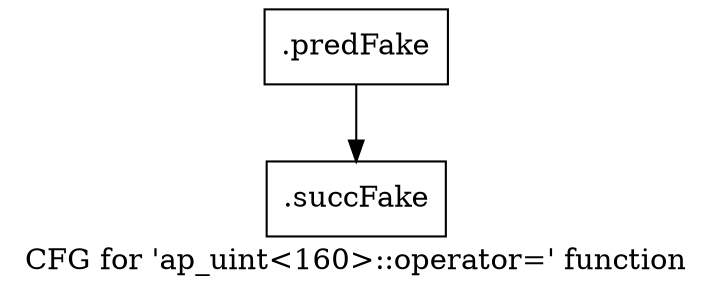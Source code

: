digraph "CFG for 'ap_uint\<160\>::operator=' function" {
	label="CFG for 'ap_uint\<160\>::operator=' function";

	Node0x58b8a30 [shape=record,filename="",linenumber="",label="{.predFake}"];
	Node0x58b8a30 -> Node0x5091d60[ callList="" memoryops="" filename="/mnt/xilinx/Vitis_HLS/2021.2/include/ap_int.h" execusionnum="1"];
	Node0x5091d60 [shape=record,filename="/mnt/xilinx/Vitis_HLS/2021.2/include/ap_int.h",linenumber="341",label="{.succFake}"];
}
